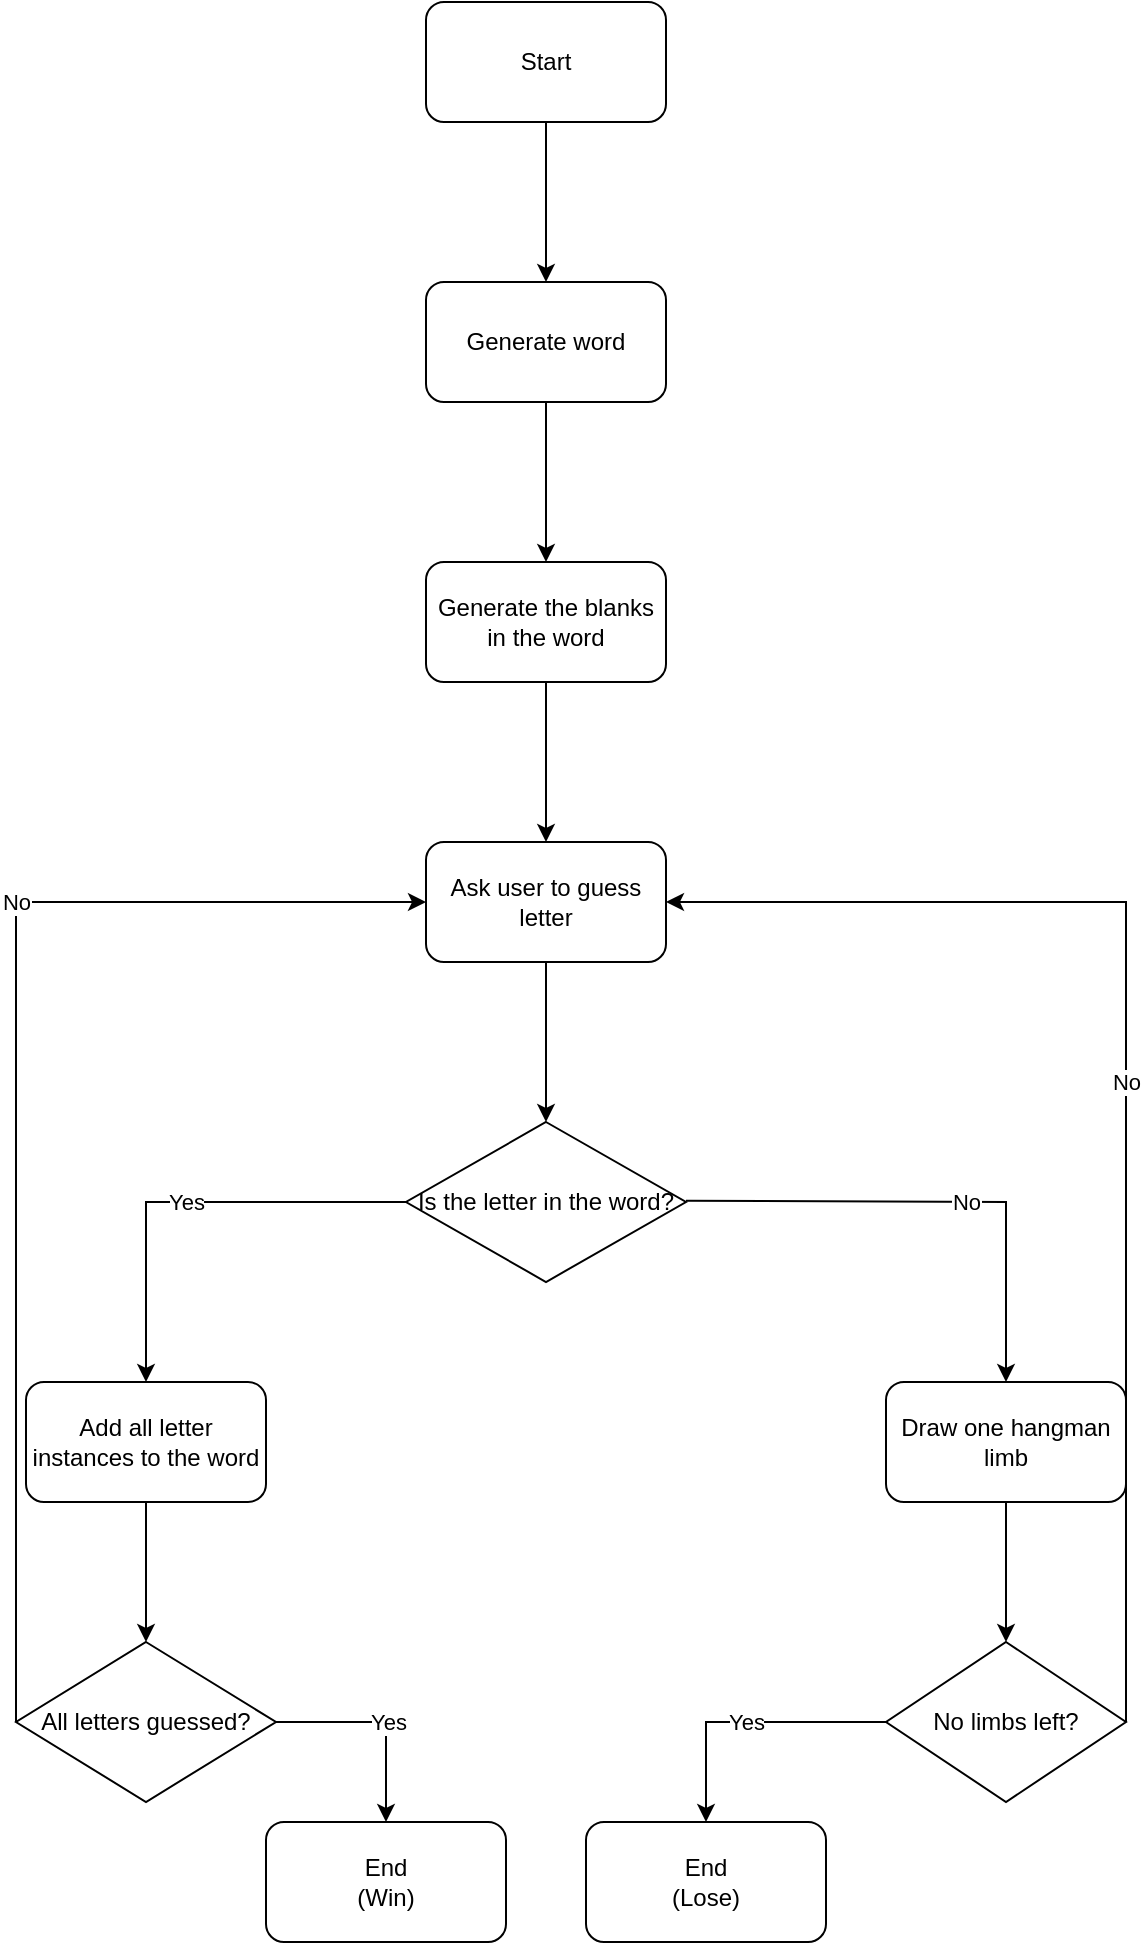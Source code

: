 <mxfile version="21.6.9" type="github">
  <diagram id="C5RBs43oDa-KdzZeNtuy" name="Page-1">
    <mxGraphModel dx="1059" dy="775" grid="1" gridSize="10" guides="1" tooltips="1" connect="1" arrows="1" fold="1" page="1" pageScale="1" pageWidth="827" pageHeight="1169" math="0" shadow="0">
      <root>
        <mxCell id="WIyWlLk6GJQsqaUBKTNV-0" />
        <mxCell id="WIyWlLk6GJQsqaUBKTNV-1" parent="WIyWlLk6GJQsqaUBKTNV-0" />
        <mxCell id="PEhS3U6FUzzPWzYXQRPn-3" value="Start" style="rounded=1;whiteSpace=wrap;html=1;" vertex="1" parent="WIyWlLk6GJQsqaUBKTNV-1">
          <mxGeometry x="320" width="120" height="60" as="geometry" />
        </mxCell>
        <mxCell id="PEhS3U6FUzzPWzYXQRPn-4" value="Generate word" style="rounded=1;whiteSpace=wrap;html=1;" vertex="1" parent="WIyWlLk6GJQsqaUBKTNV-1">
          <mxGeometry x="320" y="140" width="120" height="60" as="geometry" />
        </mxCell>
        <mxCell id="PEhS3U6FUzzPWzYXQRPn-5" value="" style="endArrow=classic;html=1;rounded=0;exitX=0.5;exitY=1;exitDx=0;exitDy=0;entryX=0.5;entryY=0;entryDx=0;entryDy=0;" edge="1" parent="WIyWlLk6GJQsqaUBKTNV-1" source="PEhS3U6FUzzPWzYXQRPn-3" target="PEhS3U6FUzzPWzYXQRPn-4">
          <mxGeometry width="50" height="50" relative="1" as="geometry">
            <mxPoint x="300" y="100" as="sourcePoint" />
            <mxPoint x="500" y="110" as="targetPoint" />
          </mxGeometry>
        </mxCell>
        <mxCell id="PEhS3U6FUzzPWzYXQRPn-6" value="Generate the blanks in the word" style="rounded=1;whiteSpace=wrap;html=1;" vertex="1" parent="WIyWlLk6GJQsqaUBKTNV-1">
          <mxGeometry x="320" y="280" width="120" height="60" as="geometry" />
        </mxCell>
        <mxCell id="PEhS3U6FUzzPWzYXQRPn-8" value="" style="endArrow=classic;html=1;rounded=0;entryX=0.5;entryY=0;entryDx=0;entryDy=0;exitX=0.5;exitY=1;exitDx=0;exitDy=0;" edge="1" parent="WIyWlLk6GJQsqaUBKTNV-1" source="PEhS3U6FUzzPWzYXQRPn-4" target="PEhS3U6FUzzPWzYXQRPn-6">
          <mxGeometry width="50" height="50" relative="1" as="geometry">
            <mxPoint x="360" y="230" as="sourcePoint" />
            <mxPoint x="410" y="180" as="targetPoint" />
          </mxGeometry>
        </mxCell>
        <mxCell id="PEhS3U6FUzzPWzYXQRPn-14" value="Ask user to guess letter" style="rounded=1;whiteSpace=wrap;html=1;" vertex="1" parent="WIyWlLk6GJQsqaUBKTNV-1">
          <mxGeometry x="320" y="420" width="120" height="60" as="geometry" />
        </mxCell>
        <mxCell id="PEhS3U6FUzzPWzYXQRPn-15" value="Is the letter in the word?" style="rhombus;whiteSpace=wrap;html=1;" vertex="1" parent="WIyWlLk6GJQsqaUBKTNV-1">
          <mxGeometry x="310" y="560" width="140" height="80" as="geometry" />
        </mxCell>
        <mxCell id="PEhS3U6FUzzPWzYXQRPn-16" value="" style="endArrow=classic;html=1;rounded=0;exitX=0.5;exitY=1;exitDx=0;exitDy=0;entryX=0.5;entryY=0;entryDx=0;entryDy=0;" edge="1" parent="WIyWlLk6GJQsqaUBKTNV-1" source="PEhS3U6FUzzPWzYXQRPn-6" target="PEhS3U6FUzzPWzYXQRPn-14">
          <mxGeometry width="50" height="50" relative="1" as="geometry">
            <mxPoint x="340" y="470" as="sourcePoint" />
            <mxPoint x="580" y="320" as="targetPoint" />
          </mxGeometry>
        </mxCell>
        <mxCell id="PEhS3U6FUzzPWzYXQRPn-18" value="" style="endArrow=classic;html=1;rounded=0;exitX=0;exitY=0.5;exitDx=0;exitDy=0;" edge="1" parent="WIyWlLk6GJQsqaUBKTNV-1" source="PEhS3U6FUzzPWzYXQRPn-15">
          <mxGeometry relative="1" as="geometry">
            <mxPoint x="310" y="660" as="sourcePoint" />
            <mxPoint x="180" y="690" as="targetPoint" />
            <Array as="points">
              <mxPoint x="180" y="600" />
            </Array>
          </mxGeometry>
        </mxCell>
        <mxCell id="PEhS3U6FUzzPWzYXQRPn-19" value="Yes" style="edgeLabel;resizable=0;html=1;align=center;verticalAlign=middle;" connectable="0" vertex="1" parent="PEhS3U6FUzzPWzYXQRPn-18">
          <mxGeometry relative="1" as="geometry" />
        </mxCell>
        <mxCell id="PEhS3U6FUzzPWzYXQRPn-20" value="" style="endArrow=classic;html=1;rounded=0;entryX=0.5;entryY=0;entryDx=0;entryDy=0;exitX=0.5;exitY=1;exitDx=0;exitDy=0;" edge="1" parent="WIyWlLk6GJQsqaUBKTNV-1" source="PEhS3U6FUzzPWzYXQRPn-14" target="PEhS3U6FUzzPWzYXQRPn-15">
          <mxGeometry width="50" height="50" relative="1" as="geometry">
            <mxPoint x="340" y="540" as="sourcePoint" />
            <mxPoint x="390" y="490" as="targetPoint" />
          </mxGeometry>
        </mxCell>
        <mxCell id="PEhS3U6FUzzPWzYXQRPn-21" value="Add all letter instances to the word" style="rounded=1;whiteSpace=wrap;html=1;" vertex="1" parent="WIyWlLk6GJQsqaUBKTNV-1">
          <mxGeometry x="120" y="690" width="120" height="60" as="geometry" />
        </mxCell>
        <mxCell id="PEhS3U6FUzzPWzYXQRPn-22" value="All letters guessed?" style="rhombus;whiteSpace=wrap;html=1;" vertex="1" parent="WIyWlLk6GJQsqaUBKTNV-1">
          <mxGeometry x="115" y="820" width="130" height="80" as="geometry" />
        </mxCell>
        <mxCell id="PEhS3U6FUzzPWzYXQRPn-23" value="" style="endArrow=classic;html=1;rounded=0;exitX=0.5;exitY=1;exitDx=0;exitDy=0;entryX=0.5;entryY=0;entryDx=0;entryDy=0;" edge="1" parent="WIyWlLk6GJQsqaUBKTNV-1" source="PEhS3U6FUzzPWzYXQRPn-21" target="PEhS3U6FUzzPWzYXQRPn-22">
          <mxGeometry width="50" height="50" relative="1" as="geometry">
            <mxPoint x="360" y="620" as="sourcePoint" />
            <mxPoint x="410" y="570" as="targetPoint" />
          </mxGeometry>
        </mxCell>
        <mxCell id="PEhS3U6FUzzPWzYXQRPn-25" value="End&lt;br&gt;(Win)" style="rounded=1;whiteSpace=wrap;html=1;" vertex="1" parent="WIyWlLk6GJQsqaUBKTNV-1">
          <mxGeometry x="240" y="910" width="120" height="60" as="geometry" />
        </mxCell>
        <mxCell id="PEhS3U6FUzzPWzYXQRPn-27" value="" style="endArrow=classic;html=1;rounded=0;exitX=1;exitY=0.5;exitDx=0;exitDy=0;entryX=0.5;entryY=0;entryDx=0;entryDy=0;" edge="1" parent="WIyWlLk6GJQsqaUBKTNV-1" source="PEhS3U6FUzzPWzYXQRPn-22" target="PEhS3U6FUzzPWzYXQRPn-25">
          <mxGeometry relative="1" as="geometry">
            <mxPoint x="280" y="790" as="sourcePoint" />
            <mxPoint x="430" y="600" as="targetPoint" />
            <Array as="points">
              <mxPoint x="300" y="860" />
            </Array>
          </mxGeometry>
        </mxCell>
        <mxCell id="PEhS3U6FUzzPWzYXQRPn-29" value="Yes" style="edgeLabel;html=1;align=center;verticalAlign=middle;resizable=0;points=[];" vertex="1" connectable="0" parent="PEhS3U6FUzzPWzYXQRPn-27">
          <mxGeometry x="-0.05" y="-1" relative="1" as="geometry">
            <mxPoint x="6" y="-1" as="offset" />
          </mxGeometry>
        </mxCell>
        <mxCell id="PEhS3U6FUzzPWzYXQRPn-30" value="" style="endArrow=classic;html=1;rounded=0;exitX=0;exitY=0.5;exitDx=0;exitDy=0;entryX=0;entryY=0.5;entryDx=0;entryDy=0;" edge="1" parent="WIyWlLk6GJQsqaUBKTNV-1" source="PEhS3U6FUzzPWzYXQRPn-22" target="PEhS3U6FUzzPWzYXQRPn-14">
          <mxGeometry relative="1" as="geometry">
            <mxPoint x="330" y="600" as="sourcePoint" />
            <mxPoint x="110" y="480" as="targetPoint" />
            <Array as="points">
              <mxPoint x="115" y="450" />
            </Array>
          </mxGeometry>
        </mxCell>
        <mxCell id="PEhS3U6FUzzPWzYXQRPn-32" value="No" style="edgeLabel;html=1;align=center;verticalAlign=middle;resizable=0;points=[];" vertex="1" connectable="0" parent="PEhS3U6FUzzPWzYXQRPn-30">
          <mxGeometry x="-0.007" y="-2" relative="1" as="geometry">
            <mxPoint x="-2" y="-105" as="offset" />
          </mxGeometry>
        </mxCell>
        <mxCell id="PEhS3U6FUzzPWzYXQRPn-45" value="" style="endArrow=classic;html=1;rounded=0;entryX=0.5;entryY=0;entryDx=0;entryDy=0;" edge="1" parent="WIyWlLk6GJQsqaUBKTNV-1" target="PEhS3U6FUzzPWzYXQRPn-49">
          <mxGeometry relative="1" as="geometry">
            <mxPoint x="450" y="599.33" as="sourcePoint" />
            <mxPoint x="570" y="590" as="targetPoint" />
            <Array as="points">
              <mxPoint x="610" y="600" />
            </Array>
          </mxGeometry>
        </mxCell>
        <mxCell id="PEhS3U6FUzzPWzYXQRPn-47" value="No" style="edgeLabel;html=1;align=center;verticalAlign=middle;resizable=0;points=[];" vertex="1" connectable="0" parent="PEhS3U6FUzzPWzYXQRPn-45">
          <mxGeometry x="0.109" y="-5" relative="1" as="geometry">
            <mxPoint x="1" y="-5" as="offset" />
          </mxGeometry>
        </mxCell>
        <mxCell id="PEhS3U6FUzzPWzYXQRPn-49" value="Draw one hangman limb" style="rounded=1;whiteSpace=wrap;html=1;" vertex="1" parent="WIyWlLk6GJQsqaUBKTNV-1">
          <mxGeometry x="550" y="690" width="120" height="60" as="geometry" />
        </mxCell>
        <mxCell id="PEhS3U6FUzzPWzYXQRPn-50" value="No limbs left?" style="rhombus;whiteSpace=wrap;html=1;" vertex="1" parent="WIyWlLk6GJQsqaUBKTNV-1">
          <mxGeometry x="550" y="820" width="120" height="80" as="geometry" />
        </mxCell>
        <mxCell id="PEhS3U6FUzzPWzYXQRPn-51" value="" style="endArrow=classic;html=1;rounded=0;entryX=0.5;entryY=0;entryDx=0;entryDy=0;exitX=0.5;exitY=1;exitDx=0;exitDy=0;" edge="1" parent="WIyWlLk6GJQsqaUBKTNV-1" source="PEhS3U6FUzzPWzYXQRPn-49" target="PEhS3U6FUzzPWzYXQRPn-50">
          <mxGeometry width="50" height="50" relative="1" as="geometry">
            <mxPoint x="360" y="680" as="sourcePoint" />
            <mxPoint x="410" y="630" as="targetPoint" />
          </mxGeometry>
        </mxCell>
        <mxCell id="PEhS3U6FUzzPWzYXQRPn-52" value="End&lt;br&gt;(Lose)" style="rounded=1;whiteSpace=wrap;html=1;" vertex="1" parent="WIyWlLk6GJQsqaUBKTNV-1">
          <mxGeometry x="400" y="910" width="120" height="60" as="geometry" />
        </mxCell>
        <mxCell id="PEhS3U6FUzzPWzYXQRPn-54" value="" style="endArrow=classic;html=1;rounded=0;entryX=0.5;entryY=0;entryDx=0;entryDy=0;exitX=0;exitY=0.5;exitDx=0;exitDy=0;" edge="1" parent="WIyWlLk6GJQsqaUBKTNV-1" source="PEhS3U6FUzzPWzYXQRPn-50" target="PEhS3U6FUzzPWzYXQRPn-52">
          <mxGeometry relative="1" as="geometry">
            <mxPoint x="530" y="850" as="sourcePoint" />
            <mxPoint x="500" y="820" as="targetPoint" />
            <Array as="points">
              <mxPoint x="460" y="860" />
            </Array>
          </mxGeometry>
        </mxCell>
        <mxCell id="PEhS3U6FUzzPWzYXQRPn-55" value="Yes" style="edgeLabel;resizable=0;html=1;align=center;verticalAlign=middle;" connectable="0" vertex="1" parent="PEhS3U6FUzzPWzYXQRPn-54">
          <mxGeometry relative="1" as="geometry" />
        </mxCell>
        <mxCell id="PEhS3U6FUzzPWzYXQRPn-56" value="" style="endArrow=classic;html=1;rounded=0;entryX=1;entryY=0.5;entryDx=0;entryDy=0;exitX=1;exitY=0.5;exitDx=0;exitDy=0;" edge="1" parent="WIyWlLk6GJQsqaUBKTNV-1" source="PEhS3U6FUzzPWzYXQRPn-50" target="PEhS3U6FUzzPWzYXQRPn-14">
          <mxGeometry relative="1" as="geometry">
            <mxPoint x="320" y="750" as="sourcePoint" />
            <mxPoint x="460" y="780" as="targetPoint" />
            <Array as="points">
              <mxPoint x="670" y="450" />
            </Array>
          </mxGeometry>
        </mxCell>
        <mxCell id="PEhS3U6FUzzPWzYXQRPn-57" value="No" style="edgeLabel;resizable=0;html=1;align=center;verticalAlign=middle;" connectable="0" vertex="1" parent="PEhS3U6FUzzPWzYXQRPn-56">
          <mxGeometry relative="1" as="geometry" />
        </mxCell>
      </root>
    </mxGraphModel>
  </diagram>
</mxfile>
